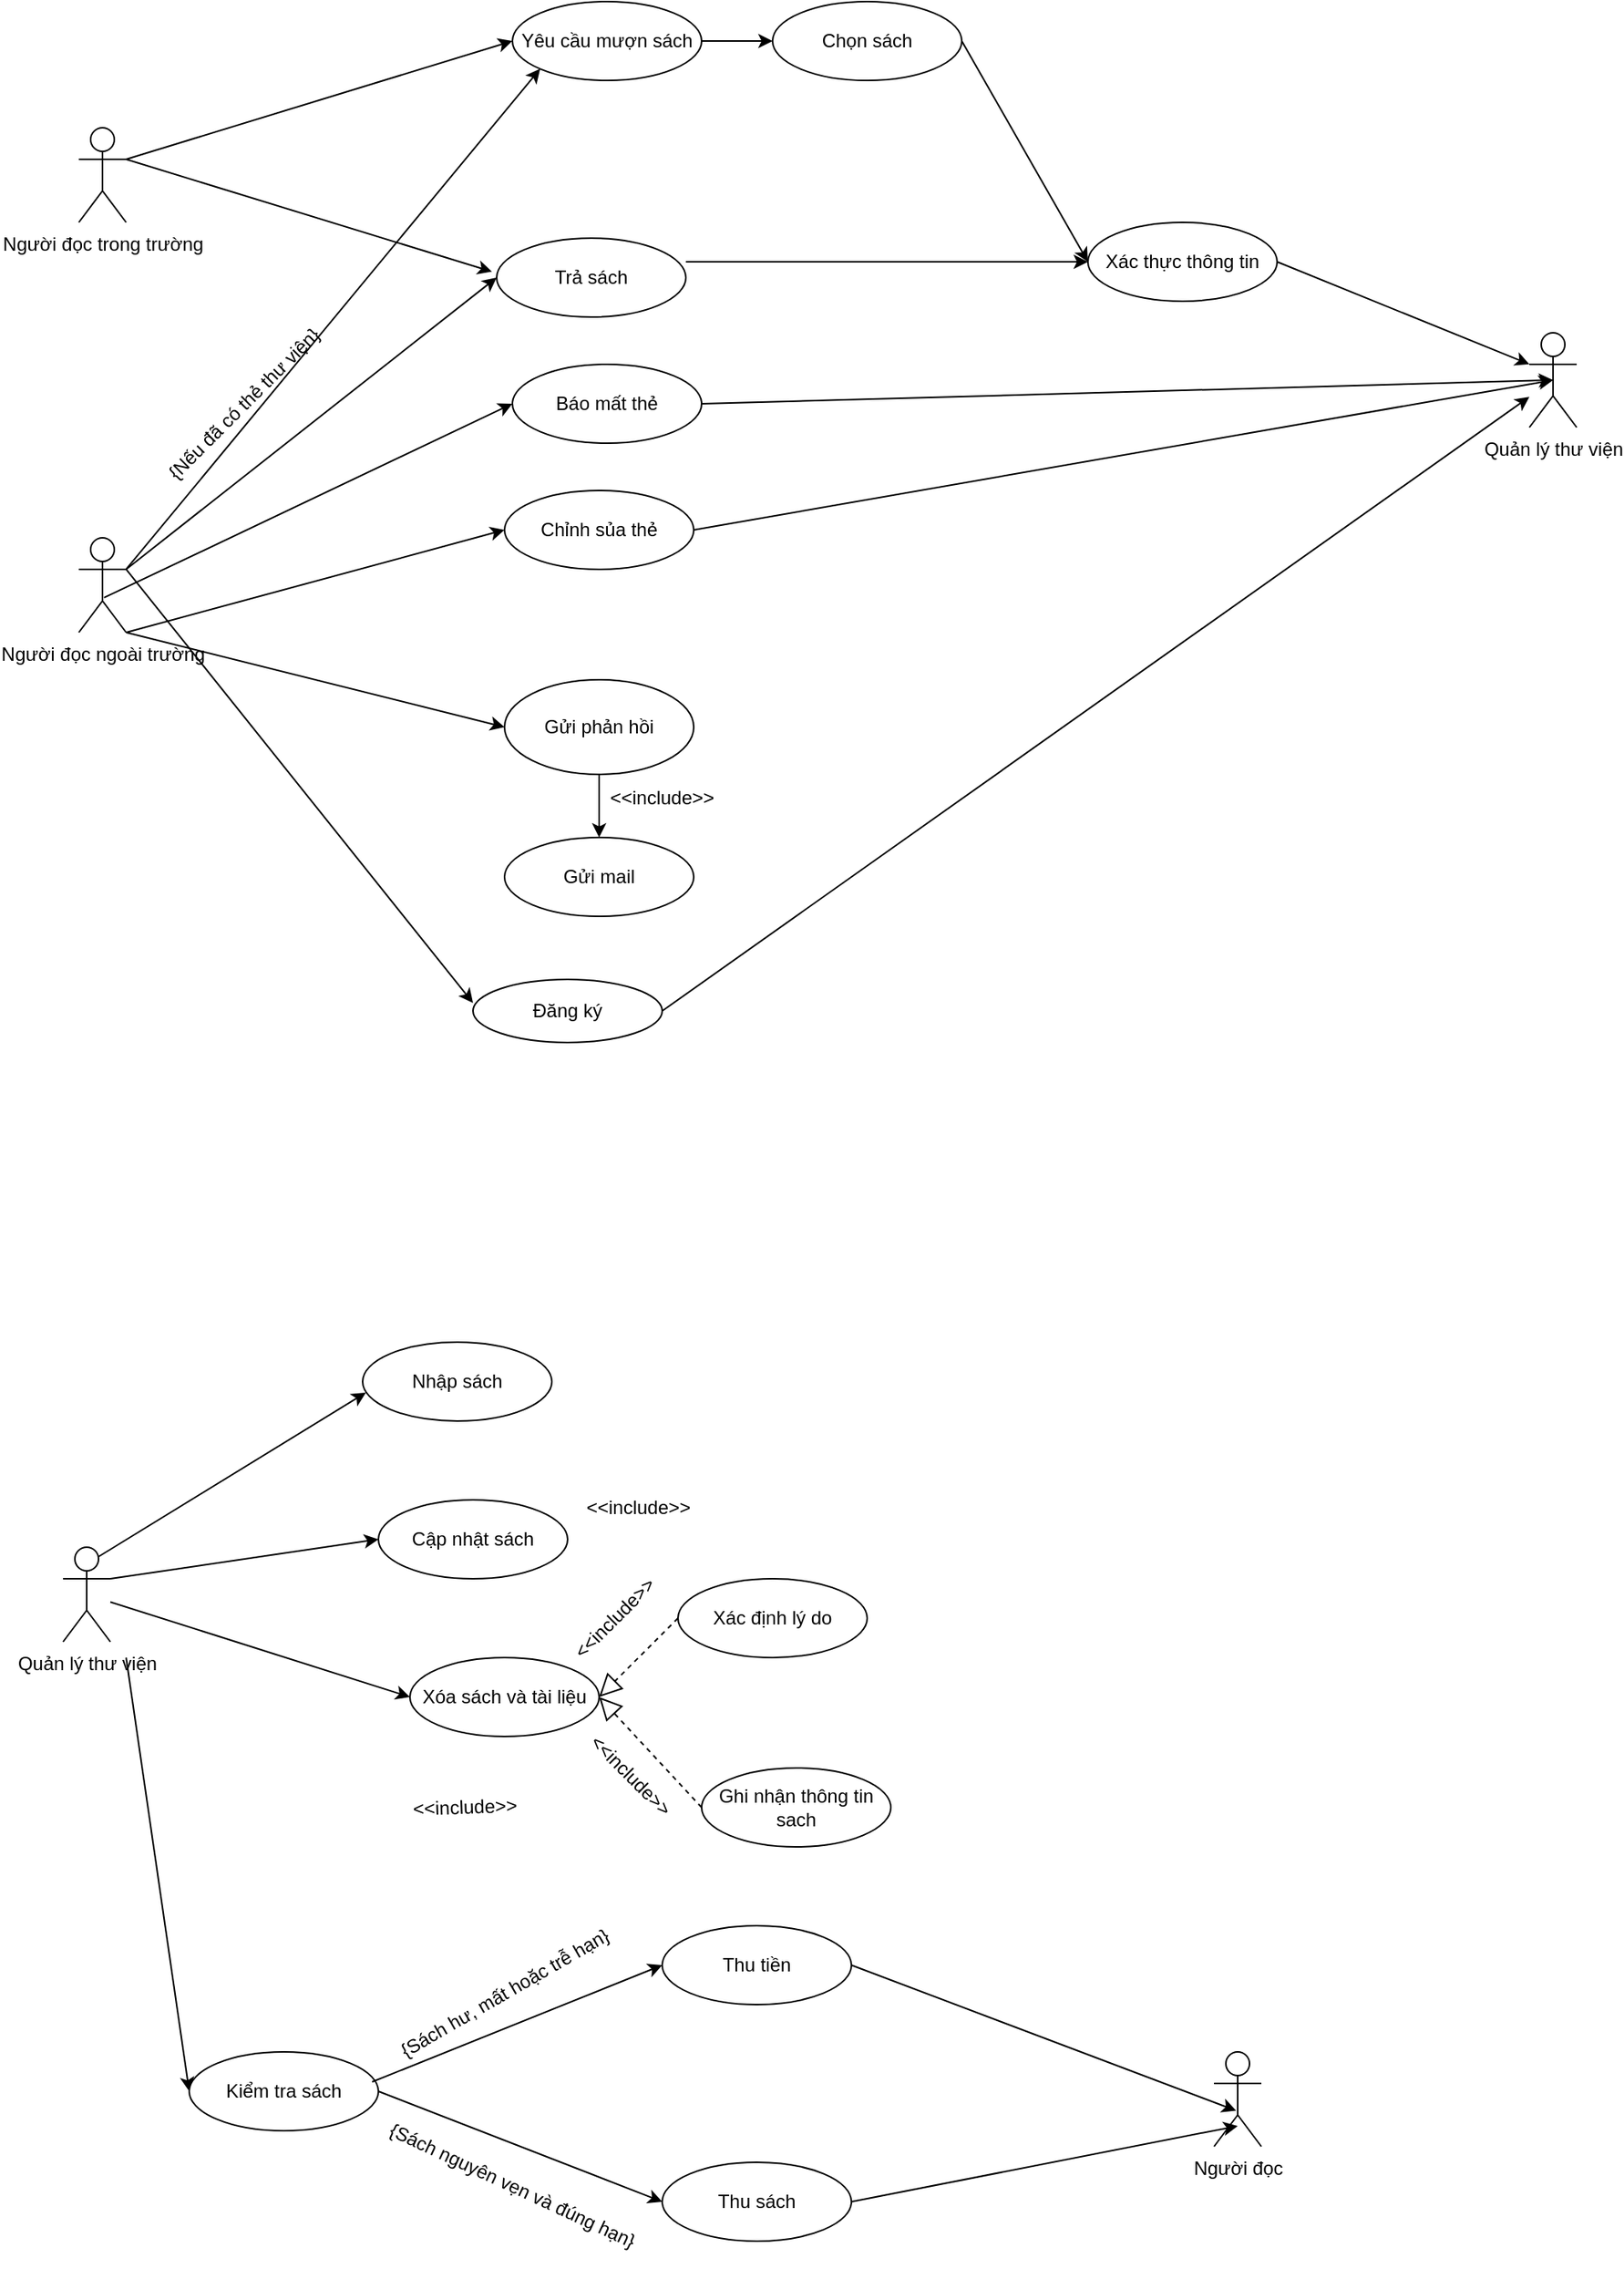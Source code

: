 <mxfile version="22.1.0" type="github">
  <diagram name="Page-1" id="CThevkXcVfSVk2Hkg_zm">
    <mxGraphModel dx="1386" dy="751" grid="1" gridSize="10" guides="1" tooltips="1" connect="1" arrows="1" fold="1" page="1" pageScale="1" pageWidth="1100" pageHeight="850" math="0" shadow="0">
      <root>
        <mxCell id="0" />
        <mxCell id="1" parent="0" />
        <mxCell id="GwhHAT8vdqStquLZt4F1-1" value="Người đọc trong trường" style="shape=umlActor;verticalLabelPosition=bottom;verticalAlign=top;html=1;" parent="1" vertex="1">
          <mxGeometry x="50" y="120" width="30" height="60" as="geometry" />
        </mxCell>
        <mxCell id="GwhHAT8vdqStquLZt4F1-3" value="Người đọc ngoài trường&lt;br&gt;" style="shape=umlActor;verticalLabelPosition=bottom;verticalAlign=top;html=1;" parent="1" vertex="1">
          <mxGeometry x="50" y="380" width="30" height="60" as="geometry" />
        </mxCell>
        <mxCell id="GwhHAT8vdqStquLZt4F1-9" value="Nhập sách" style="ellipse;whiteSpace=wrap;html=1;" parent="1" vertex="1">
          <mxGeometry x="230" y="890" width="120" height="50" as="geometry" />
        </mxCell>
        <mxCell id="GwhHAT8vdqStquLZt4F1-12" value="Xác thực thông tin&lt;br&gt;" style="ellipse;whiteSpace=wrap;html=1;" parent="1" vertex="1">
          <mxGeometry x="690" y="180" width="120" height="50" as="geometry" />
        </mxCell>
        <mxCell id="GwhHAT8vdqStquLZt4F1-13" value="Yêu cầu mượn sách" style="ellipse;whiteSpace=wrap;html=1;" parent="1" vertex="1">
          <mxGeometry x="325" y="40" width="120" height="50" as="geometry" />
        </mxCell>
        <mxCell id="GwhHAT8vdqStquLZt4F1-14" value="Đăng ký&lt;br&gt;" style="ellipse;whiteSpace=wrap;html=1;" parent="1" vertex="1">
          <mxGeometry x="300" y="660" width="120" height="40" as="geometry" />
        </mxCell>
        <mxCell id="GwhHAT8vdqStquLZt4F1-15" value="Trả sách&lt;br&gt;" style="ellipse;whiteSpace=wrap;html=1;" parent="1" vertex="1">
          <mxGeometry x="315" y="190" width="120" height="50" as="geometry" />
        </mxCell>
        <mxCell id="GwhHAT8vdqStquLZt4F1-16" value="Chọn sách" style="ellipse;whiteSpace=wrap;html=1;" parent="1" vertex="1">
          <mxGeometry x="490" y="40" width="120" height="50" as="geometry" />
        </mxCell>
        <mxCell id="GwhHAT8vdqStquLZt4F1-17" value="Chỉnh sủa thẻ" style="ellipse;whiteSpace=wrap;html=1;" parent="1" vertex="1">
          <mxGeometry x="320" y="350" width="120" height="50" as="geometry" />
        </mxCell>
        <mxCell id="GwhHAT8vdqStquLZt4F1-18" value="Báo mất thẻ&lt;br&gt;" style="ellipse;whiteSpace=wrap;html=1;" parent="1" vertex="1">
          <mxGeometry x="325" y="270" width="120" height="50" as="geometry" />
        </mxCell>
        <mxCell id="GwhHAT8vdqStquLZt4F1-23" value="Quản lý thư viện&lt;br&gt;" style="shape=umlActor;verticalLabelPosition=bottom;verticalAlign=top;html=1;" parent="1" vertex="1">
          <mxGeometry x="970" y="250" width="30" height="60" as="geometry" />
        </mxCell>
        <mxCell id="GwhHAT8vdqStquLZt4F1-29" value="{Nếu đã có thẻ thư viện}" style="text;html=1;strokeColor=none;fillColor=none;align=center;verticalAlign=middle;whiteSpace=wrap;rounded=0;rotation=-45;" parent="1" vertex="1">
          <mxGeometry x="80" y="280" width="150" height="30" as="geometry" />
        </mxCell>
        <mxCell id="GwhHAT8vdqStquLZt4F1-31" value="" style="endArrow=classic;html=1;rounded=0;exitX=1;exitY=0.333;exitDx=0;exitDy=0;exitPerimeter=0;entryX=0;entryY=0.372;entryDx=0;entryDy=0;entryPerimeter=0;" parent="1" source="GwhHAT8vdqStquLZt4F1-3" target="GwhHAT8vdqStquLZt4F1-14" edge="1">
          <mxGeometry width="50" height="50" relative="1" as="geometry">
            <mxPoint x="130" y="370" as="sourcePoint" />
            <mxPoint x="180" y="320" as="targetPoint" />
          </mxGeometry>
        </mxCell>
        <mxCell id="GwhHAT8vdqStquLZt4F1-32" value="" style="endArrow=classic;html=1;rounded=0;exitX=1;exitY=0.333;exitDx=0;exitDy=0;exitPerimeter=0;entryX=0;entryY=1;entryDx=0;entryDy=0;" parent="1" source="GwhHAT8vdqStquLZt4F1-3" target="GwhHAT8vdqStquLZt4F1-13" edge="1">
          <mxGeometry width="50" height="50" relative="1" as="geometry">
            <mxPoint x="90" y="410" as="sourcePoint" />
            <mxPoint x="210" y="640" as="targetPoint" />
          </mxGeometry>
        </mxCell>
        <mxCell id="GwhHAT8vdqStquLZt4F1-33" value="" style="endArrow=classic;html=1;rounded=0;exitX=1;exitY=0.333;exitDx=0;exitDy=0;exitPerimeter=0;entryX=0;entryY=0.5;entryDx=0;entryDy=0;" parent="1" source="GwhHAT8vdqStquLZt4F1-1" target="GwhHAT8vdqStquLZt4F1-13" edge="1">
          <mxGeometry width="50" height="50" relative="1" as="geometry">
            <mxPoint x="90" y="410" as="sourcePoint" />
            <mxPoint x="238" y="178" as="targetPoint" />
          </mxGeometry>
        </mxCell>
        <mxCell id="GwhHAT8vdqStquLZt4F1-35" value="" style="endArrow=classic;html=1;rounded=0;entryX=0;entryY=0.333;entryDx=0;entryDy=0;entryPerimeter=0;exitX=1;exitY=0.5;exitDx=0;exitDy=0;" parent="1" source="GwhHAT8vdqStquLZt4F1-12" target="GwhHAT8vdqStquLZt4F1-23" edge="1">
          <mxGeometry width="50" height="50" relative="1" as="geometry">
            <mxPoint x="520" y="410" as="sourcePoint" />
            <mxPoint x="570" y="360" as="targetPoint" />
          </mxGeometry>
        </mxCell>
        <mxCell id="GwhHAT8vdqStquLZt4F1-36" value="" style="endArrow=classic;html=1;rounded=0;exitX=1;exitY=0.333;exitDx=0;exitDy=0;exitPerimeter=0;entryX=0;entryY=0.5;entryDx=0;entryDy=0;" parent="1" source="GwhHAT8vdqStquLZt4F1-3" target="GwhHAT8vdqStquLZt4F1-15" edge="1">
          <mxGeometry width="50" height="50" relative="1" as="geometry">
            <mxPoint x="520" y="410" as="sourcePoint" />
            <mxPoint x="570" y="360" as="targetPoint" />
          </mxGeometry>
        </mxCell>
        <mxCell id="GwhHAT8vdqStquLZt4F1-39" value="" style="endArrow=classic;html=1;rounded=0;exitX=1;exitY=0.3;exitDx=0;exitDy=0;exitPerimeter=0;entryX=0;entryY=0.5;entryDx=0;entryDy=0;" parent="1" source="GwhHAT8vdqStquLZt4F1-15" target="GwhHAT8vdqStquLZt4F1-12" edge="1">
          <mxGeometry width="50" height="50" relative="1" as="geometry">
            <mxPoint x="455" y="370" as="sourcePoint" />
            <mxPoint x="605" y="310" as="targetPoint" />
          </mxGeometry>
        </mxCell>
        <mxCell id="GwhHAT8vdqStquLZt4F1-40" value="" style="endArrow=classic;html=1;rounded=0;exitX=1;exitY=0.5;exitDx=0;exitDy=0;" parent="1" source="GwhHAT8vdqStquLZt4F1-14" target="GwhHAT8vdqStquLZt4F1-23" edge="1">
          <mxGeometry width="50" height="50" relative="1" as="geometry">
            <mxPoint x="520" y="410" as="sourcePoint" />
            <mxPoint x="570" y="360" as="targetPoint" />
          </mxGeometry>
        </mxCell>
        <mxCell id="GwhHAT8vdqStquLZt4F1-41" value="" style="endArrow=classic;html=1;rounded=0;exitX=1;exitY=0.333;exitDx=0;exitDy=0;exitPerimeter=0;entryX=-0.025;entryY=0.425;entryDx=0;entryDy=0;entryPerimeter=0;" parent="1" source="GwhHAT8vdqStquLZt4F1-1" target="GwhHAT8vdqStquLZt4F1-15" edge="1">
          <mxGeometry width="50" height="50" relative="1" as="geometry">
            <mxPoint x="520" y="410" as="sourcePoint" />
            <mxPoint x="570" y="360" as="targetPoint" />
          </mxGeometry>
        </mxCell>
        <mxCell id="LSdpsTNp0pVtHRdQV1VZ-1" value="" style="endArrow=classic;html=1;rounded=0;entryX=0;entryY=0.5;entryDx=0;entryDy=0;exitX=1;exitY=0.5;exitDx=0;exitDy=0;" parent="1" source="GwhHAT8vdqStquLZt4F1-16" target="GwhHAT8vdqStquLZt4F1-12" edge="1">
          <mxGeometry width="50" height="50" relative="1" as="geometry">
            <mxPoint x="595" y="500" as="sourcePoint" />
            <mxPoint x="645" y="450" as="targetPoint" />
          </mxGeometry>
        </mxCell>
        <mxCell id="LSdpsTNp0pVtHRdQV1VZ-2" value="" style="endArrow=classic;html=1;rounded=0;entryX=0;entryY=0.5;entryDx=0;entryDy=0;exitX=1;exitY=0.5;exitDx=0;exitDy=0;" parent="1" source="GwhHAT8vdqStquLZt4F1-13" target="GwhHAT8vdqStquLZt4F1-16" edge="1">
          <mxGeometry width="50" height="50" relative="1" as="geometry">
            <mxPoint x="355" y="159.5" as="sourcePoint" />
            <mxPoint x="475" y="159.5" as="targetPoint" />
          </mxGeometry>
        </mxCell>
        <mxCell id="LSdpsTNp0pVtHRdQV1VZ-3" value="Gửi phản hồi" style="ellipse;whiteSpace=wrap;html=1;" parent="1" vertex="1">
          <mxGeometry x="320" y="470" width="120" height="60" as="geometry" />
        </mxCell>
        <mxCell id="LSdpsTNp0pVtHRdQV1VZ-4" value="Gửi mail" style="ellipse;whiteSpace=wrap;html=1;" parent="1" vertex="1">
          <mxGeometry x="320" y="570" width="120" height="50" as="geometry" />
        </mxCell>
        <mxCell id="LSdpsTNp0pVtHRdQV1VZ-5" value="" style="endArrow=classic;html=1;rounded=0;entryX=0.5;entryY=0;entryDx=0;entryDy=0;exitX=0.5;exitY=1;exitDx=0;exitDy=0;" parent="1" source="LSdpsTNp0pVtHRdQV1VZ-3" target="LSdpsTNp0pVtHRdQV1VZ-4" edge="1">
          <mxGeometry width="50" height="50" relative="1" as="geometry">
            <mxPoint x="610" y="420" as="sourcePoint" />
            <mxPoint x="660" y="370" as="targetPoint" />
          </mxGeometry>
        </mxCell>
        <mxCell id="LSdpsTNp0pVtHRdQV1VZ-6" value="" style="endArrow=classic;html=1;rounded=0;exitX=0.533;exitY=0.633;exitDx=0;exitDy=0;exitPerimeter=0;entryX=0;entryY=0.5;entryDx=0;entryDy=0;" parent="1" source="GwhHAT8vdqStquLZt4F1-3" target="GwhHAT8vdqStquLZt4F1-18" edge="1">
          <mxGeometry width="50" height="50" relative="1" as="geometry">
            <mxPoint x="520" y="490" as="sourcePoint" />
            <mxPoint x="570" y="440" as="targetPoint" />
          </mxGeometry>
        </mxCell>
        <mxCell id="LSdpsTNp0pVtHRdQV1VZ-7" value="" style="endArrow=classic;html=1;rounded=0;entryX=0;entryY=0.5;entryDx=0;entryDy=0;" parent="1" target="GwhHAT8vdqStquLZt4F1-17" edge="1">
          <mxGeometry width="50" height="50" relative="1" as="geometry">
            <mxPoint x="80" y="440" as="sourcePoint" />
            <mxPoint x="260" y="305" as="targetPoint" />
          </mxGeometry>
        </mxCell>
        <mxCell id="LSdpsTNp0pVtHRdQV1VZ-8" value="&amp;lt;&amp;lt;include&amp;gt;&amp;gt;" style="text;html=1;strokeColor=none;fillColor=none;align=center;verticalAlign=middle;whiteSpace=wrap;rounded=0;" parent="1" vertex="1">
          <mxGeometry x="390" y="530" width="60" height="30" as="geometry" />
        </mxCell>
        <mxCell id="LSdpsTNp0pVtHRdQV1VZ-9" value="" style="endArrow=classic;html=1;rounded=0;entryX=0.5;entryY=0.5;entryDx=0;entryDy=0;entryPerimeter=0;exitX=1;exitY=0.5;exitDx=0;exitDy=0;" parent="1" source="GwhHAT8vdqStquLZt4F1-18" target="GwhHAT8vdqStquLZt4F1-23" edge="1">
          <mxGeometry width="50" height="50" relative="1" as="geometry">
            <mxPoint x="470" y="310" as="sourcePoint" />
            <mxPoint x="700" y="345" as="targetPoint" />
          </mxGeometry>
        </mxCell>
        <mxCell id="LSdpsTNp0pVtHRdQV1VZ-10" value="" style="endArrow=classic;html=1;rounded=0;entryX=0.5;entryY=0.5;entryDx=0;entryDy=0;entryPerimeter=0;exitX=1;exitY=0.5;exitDx=0;exitDy=0;" parent="1" source="GwhHAT8vdqStquLZt4F1-17" target="GwhHAT8vdqStquLZt4F1-23" edge="1">
          <mxGeometry width="50" height="50" relative="1" as="geometry">
            <mxPoint x="380" y="305" as="sourcePoint" />
            <mxPoint x="995" y="290" as="targetPoint" />
          </mxGeometry>
        </mxCell>
        <mxCell id="LSdpsTNp0pVtHRdQV1VZ-16" value="" style="endArrow=classic;html=1;rounded=0;exitX=1;exitY=1;exitDx=0;exitDy=0;exitPerimeter=0;entryX=0;entryY=0.5;entryDx=0;entryDy=0;" parent="1" source="GwhHAT8vdqStquLZt4F1-3" target="LSdpsTNp0pVtHRdQV1VZ-3" edge="1">
          <mxGeometry width="50" height="50" relative="1" as="geometry">
            <mxPoint x="520" y="640" as="sourcePoint" />
            <mxPoint x="570" y="590" as="targetPoint" />
          </mxGeometry>
        </mxCell>
        <mxCell id="LSdpsTNp0pVtHRdQV1VZ-18" value="Quản lý thư viện&lt;br&gt;" style="shape=umlActor;verticalLabelPosition=bottom;verticalAlign=top;html=1;" parent="1" vertex="1">
          <mxGeometry x="40" y="1020" width="30" height="60" as="geometry" />
        </mxCell>
        <mxCell id="LSdpsTNp0pVtHRdQV1VZ-19" value="Cập nhật sách" style="ellipse;whiteSpace=wrap;html=1;" parent="1" vertex="1">
          <mxGeometry x="240" y="990" width="120" height="50" as="geometry" />
        </mxCell>
        <mxCell id="LSdpsTNp0pVtHRdQV1VZ-20" value="Xóa sách và tài liệu" style="ellipse;whiteSpace=wrap;html=1;" parent="1" vertex="1">
          <mxGeometry x="260" y="1090" width="120" height="50" as="geometry" />
        </mxCell>
        <mxCell id="LSdpsTNp0pVtHRdQV1VZ-23" value="Xác định lý do" style="ellipse;whiteSpace=wrap;html=1;" parent="1" vertex="1">
          <mxGeometry x="430" y="1040" width="120" height="50" as="geometry" />
        </mxCell>
        <mxCell id="LSdpsTNp0pVtHRdQV1VZ-24" value="Ghi nhận thông tin sach" style="ellipse;whiteSpace=wrap;html=1;" parent="1" vertex="1">
          <mxGeometry x="445" y="1160" width="120" height="50" as="geometry" />
        </mxCell>
        <mxCell id="LSdpsTNp0pVtHRdQV1VZ-26" value="" style="endArrow=block;dashed=1;endFill=0;endSize=12;html=1;rounded=0;entryX=1;entryY=0.5;entryDx=0;entryDy=0;exitX=0;exitY=0.5;exitDx=0;exitDy=0;" parent="1" source="LSdpsTNp0pVtHRdQV1VZ-24" target="LSdpsTNp0pVtHRdQV1VZ-20" edge="1">
          <mxGeometry width="160" relative="1" as="geometry">
            <mxPoint x="470" y="1200" as="sourcePoint" />
            <mxPoint x="630" y="1200" as="targetPoint" />
          </mxGeometry>
        </mxCell>
        <mxCell id="LSdpsTNp0pVtHRdQV1VZ-27" value="" style="endArrow=block;dashed=1;endFill=0;endSize=12;html=1;rounded=0;entryX=1;entryY=0.5;entryDx=0;entryDy=0;exitX=0;exitY=0.5;exitDx=0;exitDy=0;" parent="1" source="LSdpsTNp0pVtHRdQV1VZ-23" target="LSdpsTNp0pVtHRdQV1VZ-20" edge="1">
          <mxGeometry width="160" relative="1" as="geometry">
            <mxPoint x="440" y="1175" as="sourcePoint" />
            <mxPoint x="390" y="1125" as="targetPoint" />
          </mxGeometry>
        </mxCell>
        <mxCell id="LSdpsTNp0pVtHRdQV1VZ-28" value="" style="endArrow=classic;html=1;rounded=0;entryX=0;entryY=0.5;entryDx=0;entryDy=0;" parent="1" source="LSdpsTNp0pVtHRdQV1VZ-18" target="LSdpsTNp0pVtHRdQV1VZ-20" edge="1">
          <mxGeometry width="50" height="50" relative="1" as="geometry">
            <mxPoint x="520" y="1220" as="sourcePoint" />
            <mxPoint x="570" y="1170" as="targetPoint" />
          </mxGeometry>
        </mxCell>
        <mxCell id="LSdpsTNp0pVtHRdQV1VZ-29" value="&amp;lt;&amp;lt;include&amp;gt;&amp;gt;" style="text;html=1;strokeColor=none;fillColor=none;align=center;verticalAlign=middle;whiteSpace=wrap;rounded=0;" parent="1" vertex="1">
          <mxGeometry x="375" y="980" width="60" height="30" as="geometry" />
        </mxCell>
        <mxCell id="LSdpsTNp0pVtHRdQV1VZ-30" value="&amp;lt;&amp;lt;include&amp;gt;&amp;gt;" style="text;html=1;strokeColor=none;fillColor=none;align=center;verticalAlign=middle;whiteSpace=wrap;rounded=0;rotation=45;" parent="1" vertex="1">
          <mxGeometry x="370" y="1150" width="60" height="30" as="geometry" />
        </mxCell>
        <mxCell id="LSdpsTNp0pVtHRdQV1VZ-31" value="&amp;lt;&amp;lt;include&amp;gt;&amp;gt;" style="text;html=1;strokeColor=none;fillColor=none;align=center;verticalAlign=middle;whiteSpace=wrap;rounded=0;rotation=-45;" parent="1" vertex="1">
          <mxGeometry x="360" y="1050" width="60" height="30" as="geometry" />
        </mxCell>
        <mxCell id="LSdpsTNp0pVtHRdQV1VZ-33" value="" style="endArrow=classic;html=1;rounded=0;exitX=1;exitY=1;exitDx=0;exitDy=0;exitPerimeter=0;entryX=0;entryY=0.5;entryDx=0;entryDy=0;" parent="1" target="LSdpsTNp0pVtHRdQV1VZ-38" edge="1">
          <mxGeometry width="50" height="50" relative="1" as="geometry">
            <mxPoint x="80" y="1090" as="sourcePoint" />
            <mxPoint x="240" y="1215" as="targetPoint" />
          </mxGeometry>
        </mxCell>
        <mxCell id="LSdpsTNp0pVtHRdQV1VZ-34" value="" style="endArrow=classic;html=1;rounded=0;entryX=0;entryY=0.5;entryDx=0;entryDy=0;exitX=1;exitY=0.333;exitDx=0;exitDy=0;exitPerimeter=0;" parent="1" source="LSdpsTNp0pVtHRdQV1VZ-18" target="LSdpsTNp0pVtHRdQV1VZ-19" edge="1">
          <mxGeometry width="50" height="50" relative="1" as="geometry">
            <mxPoint x="80" y="1065" as="sourcePoint" />
            <mxPoint x="270" y="1125" as="targetPoint" />
          </mxGeometry>
        </mxCell>
        <mxCell id="LSdpsTNp0pVtHRdQV1VZ-35" value="" style="endArrow=classic;html=1;rounded=0;entryX=0.017;entryY=0.64;entryDx=0;entryDy=0;exitX=0.75;exitY=0.1;exitDx=0;exitDy=0;exitPerimeter=0;entryPerimeter=0;" parent="1" source="LSdpsTNp0pVtHRdQV1VZ-18" target="GwhHAT8vdqStquLZt4F1-9" edge="1">
          <mxGeometry width="50" height="50" relative="1" as="geometry">
            <mxPoint x="80" y="1050" as="sourcePoint" />
            <mxPoint x="240" y="1035" as="targetPoint" />
          </mxGeometry>
        </mxCell>
        <mxCell id="LSdpsTNp0pVtHRdQV1VZ-38" value="Kiểm tra sách" style="ellipse;whiteSpace=wrap;html=1;" parent="1" vertex="1">
          <mxGeometry x="120" y="1340" width="120" height="50" as="geometry" />
        </mxCell>
        <mxCell id="9his-gwyOrUeTBy2ExzK-1" value="Người đọc&lt;br&gt;" style="shape=umlActor;verticalLabelPosition=bottom;verticalAlign=top;html=1;" parent="1" vertex="1">
          <mxGeometry x="770" y="1340" width="30" height="60" as="geometry" />
        </mxCell>
        <mxCell id="9his-gwyOrUeTBy2ExzK-3" value="&amp;lt;&amp;lt;include&amp;gt;&amp;gt;" style="text;html=1;strokeColor=none;fillColor=none;align=center;verticalAlign=middle;whiteSpace=wrap;rounded=0;rotation=-2;" parent="1" vertex="1">
          <mxGeometry x="265" y="1170" width="60" height="30" as="geometry" />
        </mxCell>
        <mxCell id="9his-gwyOrUeTBy2ExzK-4" value="" style="endArrow=classic;html=1;rounded=0;entryX=0.467;entryY=0.621;entryDx=0;entryDy=0;entryPerimeter=0;exitX=1;exitY=0.5;exitDx=0;exitDy=0;" parent="1" source="9his-gwyOrUeTBy2ExzK-8" target="9his-gwyOrUeTBy2ExzK-1" edge="1">
          <mxGeometry width="50" height="50" relative="1" as="geometry">
            <mxPoint x="550" y="1267" as="sourcePoint" />
            <mxPoint x="570" y="1140" as="targetPoint" />
          </mxGeometry>
        </mxCell>
        <mxCell id="9his-gwyOrUeTBy2ExzK-8" value="Thu tiền" style="ellipse;whiteSpace=wrap;html=1;" parent="1" vertex="1">
          <mxGeometry x="420" y="1260" width="120" height="50" as="geometry" />
        </mxCell>
        <mxCell id="9his-gwyOrUeTBy2ExzK-9" value="Thu sách" style="ellipse;whiteSpace=wrap;html=1;" parent="1" vertex="1">
          <mxGeometry x="420" y="1410" width="120" height="50" as="geometry" />
        </mxCell>
        <mxCell id="9his-gwyOrUeTBy2ExzK-10" value="" style="endArrow=classic;html=1;rounded=0;entryX=0.5;entryY=0.783;entryDx=0;entryDy=0;entryPerimeter=0;exitX=1;exitY=0.5;exitDx=0;exitDy=0;" parent="1" source="9his-gwyOrUeTBy2ExzK-9" target="9his-gwyOrUeTBy2ExzK-1" edge="1">
          <mxGeometry width="50" height="50" relative="1" as="geometry">
            <mxPoint x="550" y="1295" as="sourcePoint" />
            <mxPoint x="794" y="1387" as="targetPoint" />
          </mxGeometry>
        </mxCell>
        <mxCell id="9his-gwyOrUeTBy2ExzK-11" value="" style="endArrow=classic;html=1;rounded=0;exitX=0.967;exitY=0.38;exitDx=0;exitDy=0;exitPerimeter=0;entryX=0;entryY=0.5;entryDx=0;entryDy=0;" parent="1" source="LSdpsTNp0pVtHRdQV1VZ-38" target="9his-gwyOrUeTBy2ExzK-8" edge="1">
          <mxGeometry width="50" height="50" relative="1" as="geometry">
            <mxPoint x="520" y="1360" as="sourcePoint" />
            <mxPoint x="570" y="1310" as="targetPoint" />
          </mxGeometry>
        </mxCell>
        <mxCell id="9his-gwyOrUeTBy2ExzK-12" value="" style="endArrow=classic;html=1;rounded=0;exitX=1;exitY=0.5;exitDx=0;exitDy=0;entryX=0;entryY=0.5;entryDx=0;entryDy=0;" parent="1" source="LSdpsTNp0pVtHRdQV1VZ-38" target="9his-gwyOrUeTBy2ExzK-9" edge="1">
          <mxGeometry width="50" height="50" relative="1" as="geometry">
            <mxPoint x="246" y="1369" as="sourcePoint" />
            <mxPoint x="430" y="1295" as="targetPoint" />
          </mxGeometry>
        </mxCell>
        <mxCell id="9his-gwyOrUeTBy2ExzK-13" value="{Sách hư, mất hoặc trễ hạn}" style="text;html=1;strokeColor=none;fillColor=none;align=center;verticalAlign=middle;whiteSpace=wrap;rounded=0;rotation=-30;" parent="1" vertex="1">
          <mxGeometry x="237.55" y="1288.07" width="164.91" height="30" as="geometry" />
        </mxCell>
        <mxCell id="9his-gwyOrUeTBy2ExzK-14" value="{Sách nguyên vẹn và đúng hạn}&lt;br&gt;" style="text;html=1;strokeColor=none;fillColor=none;align=center;verticalAlign=middle;whiteSpace=wrap;rounded=0;rotation=25;" parent="1" vertex="1">
          <mxGeometry x="220" y="1410" width="210" height="30" as="geometry" />
        </mxCell>
      </root>
    </mxGraphModel>
  </diagram>
</mxfile>
